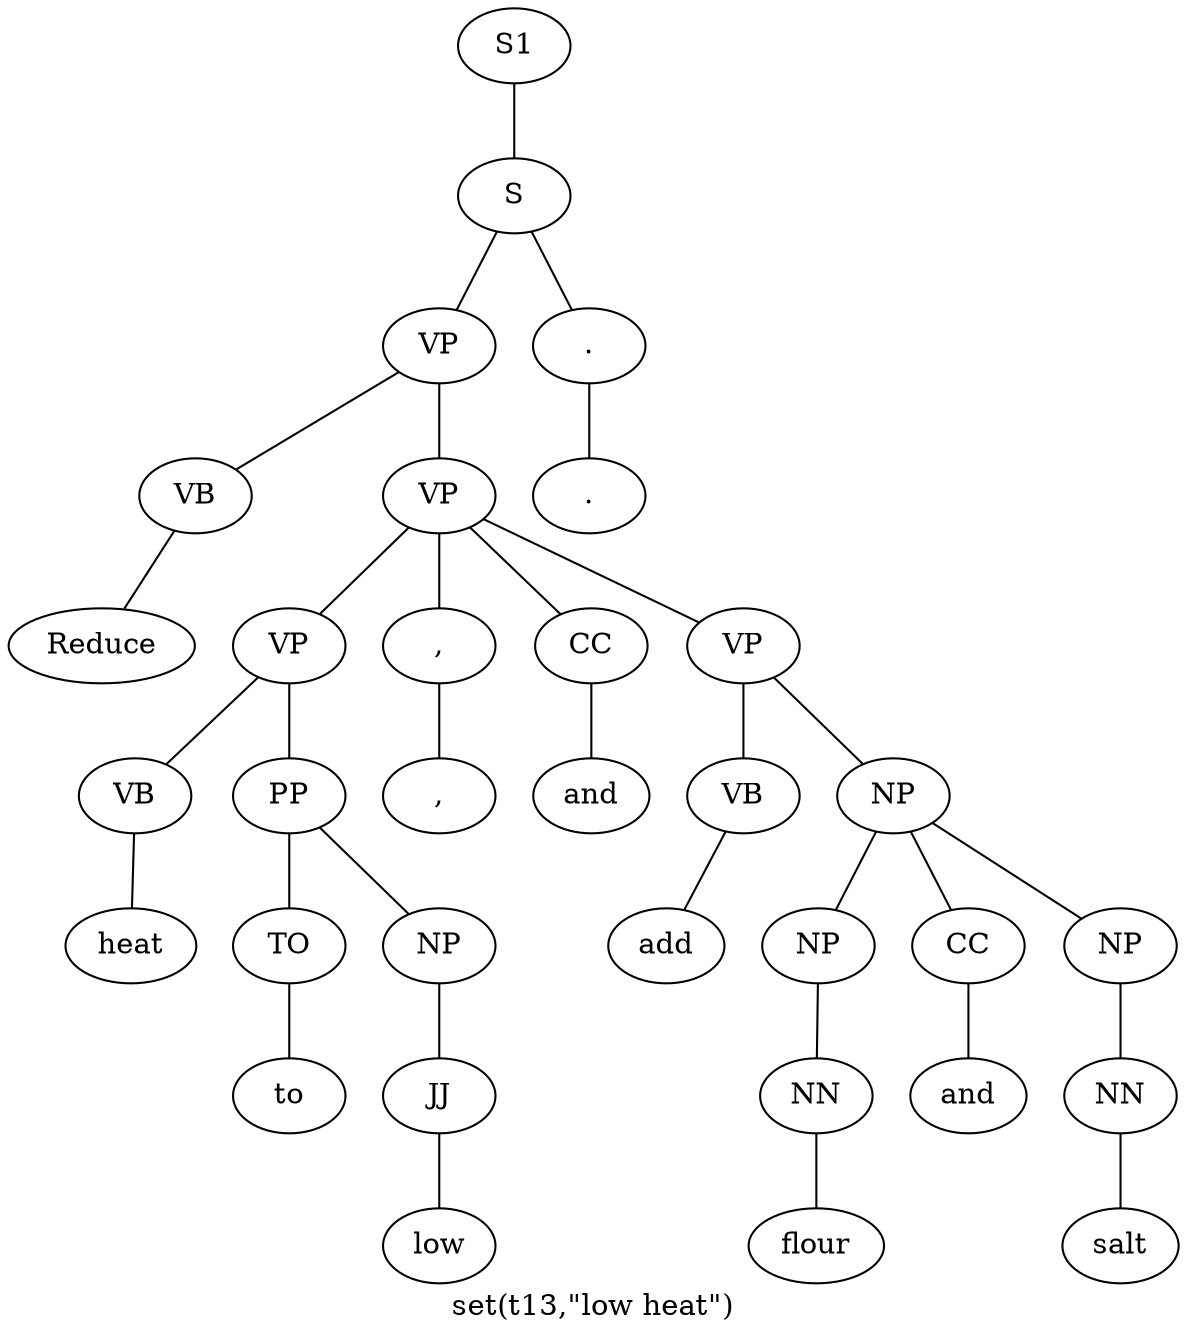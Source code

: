 graph SyntaxGraph {
	label = "set(t13,\"low heat\")";
	Node0 [label="S1"];
	Node1 [label="S"];
	Node2 [label="VP"];
	Node3 [label="VB"];
	Node4 [label="Reduce"];
	Node5 [label="VP"];
	Node6 [label="VP"];
	Node7 [label="VB"];
	Node8 [label="heat"];
	Node9 [label="PP"];
	Node10 [label="TO"];
	Node11 [label="to"];
	Node12 [label="NP"];
	Node13 [label="JJ"];
	Node14 [label="low"];
	Node15 [label=","];
	Node16 [label=","];
	Node17 [label="CC"];
	Node18 [label="and"];
	Node19 [label="VP"];
	Node20 [label="VB"];
	Node21 [label="add"];
	Node22 [label="NP"];
	Node23 [label="NP"];
	Node24 [label="NN"];
	Node25 [label="flour"];
	Node26 [label="CC"];
	Node27 [label="and"];
	Node28 [label="NP"];
	Node29 [label="NN"];
	Node30 [label="salt"];
	Node31 [label="."];
	Node32 [label="."];

	Node0 -- Node1;
	Node1 -- Node2;
	Node1 -- Node31;
	Node2 -- Node3;
	Node2 -- Node5;
	Node3 -- Node4;
	Node5 -- Node6;
	Node5 -- Node15;
	Node5 -- Node17;
	Node5 -- Node19;
	Node6 -- Node7;
	Node6 -- Node9;
	Node7 -- Node8;
	Node9 -- Node10;
	Node9 -- Node12;
	Node10 -- Node11;
	Node12 -- Node13;
	Node13 -- Node14;
	Node15 -- Node16;
	Node17 -- Node18;
	Node19 -- Node20;
	Node19 -- Node22;
	Node20 -- Node21;
	Node22 -- Node23;
	Node22 -- Node26;
	Node22 -- Node28;
	Node23 -- Node24;
	Node24 -- Node25;
	Node26 -- Node27;
	Node28 -- Node29;
	Node29 -- Node30;
	Node31 -- Node32;
}